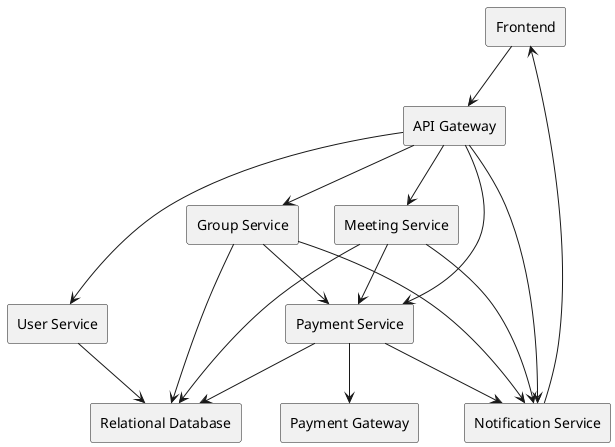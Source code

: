 @startuml
' Community Meeting Management Platform - Improved High-level Components
skinparam componentStyle rectangle

[Frontend] as WebClient
[API Gateway] as APIGateway

[User Service] as UserService
[Group Service] as GroupService
[Meeting Service] as MeetingService
[Payment Service] as PaymentService
[Notification Service] as NotificationService
[Payment Gateway] as PaymentGateway
[Relational Database] as Database

WebClient --> APIGateway

APIGateway --> UserService
APIGateway --> GroupService
APIGateway --> MeetingService
APIGateway --> PaymentService
APIGateway --> NotificationService

UserService --> Database
GroupService --> Database
MeetingService --> Database
PaymentService --> Database

' Role and Authorization enforced inside UserService or at API Gateway

' Group proposal approval workflow
GroupService --> NotificationService

' Payment validation and enforcement
GroupService --> PaymentService
MeetingService --> PaymentService

PaymentService --> PaymentGateway
PaymentService --> NotificationService

MeetingService --> NotificationService

NotificationService --> WebClient

@enduml
